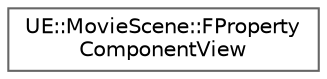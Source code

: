 digraph "Graphical Class Hierarchy"
{
 // INTERACTIVE_SVG=YES
 // LATEX_PDF_SIZE
  bgcolor="transparent";
  edge [fontname=Helvetica,fontsize=10,labelfontname=Helvetica,labelfontsize=10];
  node [fontname=Helvetica,fontsize=10,shape=box,height=0.2,width=0.4];
  rankdir="LR";
  Node0 [id="Node000000",label="UE::MovieScene::FProperty\lComponentView",height=0.2,width=0.4,color="grey40", fillcolor="white", style="filled",URL="$d8/d2a/structUE_1_1MovieScene_1_1FPropertyComponentView.html",tooltip="Type-erased view of a component."];
}
